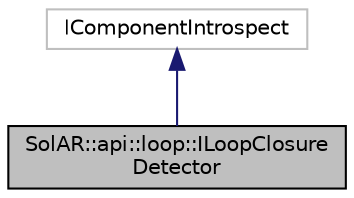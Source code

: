 digraph "SolAR::api::loop::ILoopClosureDetector"
{
  edge [fontname="Helvetica",fontsize="10",labelfontname="Helvetica",labelfontsize="10"];
  node [fontname="Helvetica",fontsize="10",shape=record];
  Node2 [label="SolAR::api::loop::ILoopClosure\lDetector",height=0.2,width=0.4,color="black", fillcolor="grey75", style="filled", fontcolor="black"];
  Node3 -> Node2 [dir="back",color="midnightblue",fontsize="10",style="solid",fontname="Helvetica"];
  Node3 [label="IComponentIntrospect",height=0.2,width=0.4,color="grey75", fillcolor="white", style="filled"];
}
